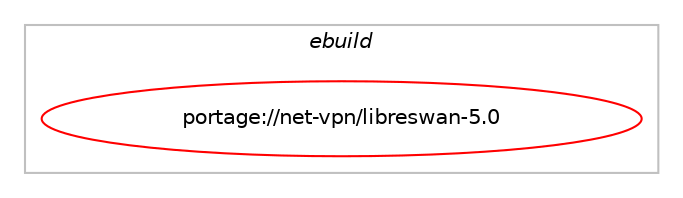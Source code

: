 digraph prolog {

# *************
# Graph options
# *************

newrank=true;
concentrate=true;
compound=true;
graph [rankdir=LR,fontname=Helvetica,fontsize=10,ranksep=1.5];#, ranksep=2.5, nodesep=0.2];
edge  [arrowhead=vee];
node  [fontname=Helvetica,fontsize=10];

# **********
# The ebuild
# **********

subgraph cluster_leftcol {
color=gray;
label=<<i>ebuild</i>>;
id [label="portage://net-vpn/libreswan-5.0", color=red, width=4, href="../net-vpn/libreswan-5.0.svg"];
}

# ****************
# The dependencies
# ****************

subgraph cluster_midcol {
color=gray;
label=<<i>dependencies</i>>;
subgraph cluster_compile {
fillcolor="#eeeeee";
style=filled;
label=<<i>compile</i>>;
# *** BEGIN UNKNOWN DEPENDENCY TYPE (TODO) ***
# id -> equal(use_conditional_group(positive,caps,portage://net-vpn/libreswan-5.0,[package_dependency(portage://net-vpn/libreswan-5.0,install,no,sys-libs,libcap-ng,none,[,,],[],[])]))
# *** END UNKNOWN DEPENDENCY TYPE (TODO) ***

# *** BEGIN UNKNOWN DEPENDENCY TYPE (TODO) ***
# id -> equal(use_conditional_group(positive,curl,portage://net-vpn/libreswan-5.0,[package_dependency(portage://net-vpn/libreswan-5.0,install,no,net-misc,curl,none,[,,],[],[])]))
# *** END UNKNOWN DEPENDENCY TYPE (TODO) ***

# *** BEGIN UNKNOWN DEPENDENCY TYPE (TODO) ***
# id -> equal(use_conditional_group(positive,dnssec,portage://net-vpn/libreswan-5.0,[package_dependency(portage://net-vpn/libreswan-5.0,install,no,net-dns,unbound,greaterequal,[1.9.1,,-r1,1.9.1-r1],any_same_slot,[]),package_dependency(portage://net-vpn/libreswan-5.0,install,no,net-libs,ldns,none,[,,],any_same_slot,[]),package_dependency(portage://net-vpn/libreswan-5.0,install,no,net-dns,dnssec-root,none,[,,],[],[])]))
# *** END UNKNOWN DEPENDENCY TYPE (TODO) ***

# *** BEGIN UNKNOWN DEPENDENCY TYPE (TODO) ***
# id -> equal(use_conditional_group(positive,elibc_musl,portage://net-vpn/libreswan-5.0,[package_dependency(portage://net-vpn/libreswan-5.0,install,no,sys-libs,queue-standalone,none,[,,],[],[])]))
# *** END UNKNOWN DEPENDENCY TYPE (TODO) ***

# *** BEGIN UNKNOWN DEPENDENCY TYPE (TODO) ***
# id -> equal(use_conditional_group(positive,ldap,portage://net-vpn/libreswan-5.0,[package_dependency(portage://net-vpn/libreswan-5.0,install,no,net-nds,openldap,none,[,,],any_same_slot,[])]))
# *** END UNKNOWN DEPENDENCY TYPE (TODO) ***

# *** BEGIN UNKNOWN DEPENDENCY TYPE (TODO) ***
# id -> equal(use_conditional_group(positive,pam,portage://net-vpn/libreswan-5.0,[package_dependency(portage://net-vpn/libreswan-5.0,install,no,sys-libs,pam,none,[,,],[],[])]))
# *** END UNKNOWN DEPENDENCY TYPE (TODO) ***

# *** BEGIN UNKNOWN DEPENDENCY TYPE (TODO) ***
# id -> equal(use_conditional_group(positive,seccomp,portage://net-vpn/libreswan-5.0,[package_dependency(portage://net-vpn/libreswan-5.0,install,no,sys-libs,libseccomp,none,[,,],[],[])]))
# *** END UNKNOWN DEPENDENCY TYPE (TODO) ***

# *** BEGIN UNKNOWN DEPENDENCY TYPE (TODO) ***
# id -> equal(use_conditional_group(positive,selinux,portage://net-vpn/libreswan-5.0,[package_dependency(portage://net-vpn/libreswan-5.0,install,no,sys-libs,libselinux,none,[,,],[],[])]))
# *** END UNKNOWN DEPENDENCY TYPE (TODO) ***

# *** BEGIN UNKNOWN DEPENDENCY TYPE (TODO) ***
# id -> equal(use_conditional_group(positive,systemd,portage://net-vpn/libreswan-5.0,[package_dependency(portage://net-vpn/libreswan-5.0,install,no,sys-apps,systemd,none,[,,],[slot(0),equal],[])]))
# *** END UNKNOWN DEPENDENCY TYPE (TODO) ***

# *** BEGIN UNKNOWN DEPENDENCY TYPE (TODO) ***
# id -> equal(package_dependency(portage://net-vpn/libreswan-5.0,install,no,dev-libs,gmp,none,[,,],[slot(0),equal],[]))
# *** END UNKNOWN DEPENDENCY TYPE (TODO) ***

# *** BEGIN UNKNOWN DEPENDENCY TYPE (TODO) ***
# id -> equal(package_dependency(portage://net-vpn/libreswan-5.0,install,no,dev-libs,libevent,none,[,,],[slot(0),equal],[]))
# *** END UNKNOWN DEPENDENCY TYPE (TODO) ***

# *** BEGIN UNKNOWN DEPENDENCY TYPE (TODO) ***
# id -> equal(package_dependency(portage://net-vpn/libreswan-5.0,install,no,dev-libs,nspr,none,[,,],[],[]))
# *** END UNKNOWN DEPENDENCY TYPE (TODO) ***

# *** BEGIN UNKNOWN DEPENDENCY TYPE (TODO) ***
# id -> equal(package_dependency(portage://net-vpn/libreswan-5.0,install,no,dev-libs,nss,greaterequal,[3.42,,,3.42],[],[]))
# *** END UNKNOWN DEPENDENCY TYPE (TODO) ***

# *** BEGIN UNKNOWN DEPENDENCY TYPE (TODO) ***
# id -> equal(package_dependency(portage://net-vpn/libreswan-5.0,install,no,sys-kernel,linux-headers,greaterequal,[4.19,,,4.19],[],[]))
# *** END UNKNOWN DEPENDENCY TYPE (TODO) ***

# *** BEGIN UNKNOWN DEPENDENCY TYPE (TODO) ***
# id -> equal(package_dependency(portage://net-vpn/libreswan-5.0,install,no,virtual,libcrypt,none,[,,],any_same_slot,[]))
# *** END UNKNOWN DEPENDENCY TYPE (TODO) ***

}
subgraph cluster_compileandrun {
fillcolor="#eeeeee";
style=filled;
label=<<i>compile and run</i>>;
}
subgraph cluster_run {
fillcolor="#eeeeee";
style=filled;
label=<<i>run</i>>;
# *** BEGIN UNKNOWN DEPENDENCY TYPE (TODO) ***
# id -> equal(use_conditional_group(positive,caps,portage://net-vpn/libreswan-5.0,[package_dependency(portage://net-vpn/libreswan-5.0,run,no,sys-libs,libcap-ng,none,[,,],[],[])]))
# *** END UNKNOWN DEPENDENCY TYPE (TODO) ***

# *** BEGIN UNKNOWN DEPENDENCY TYPE (TODO) ***
# id -> equal(use_conditional_group(positive,curl,portage://net-vpn/libreswan-5.0,[package_dependency(portage://net-vpn/libreswan-5.0,run,no,net-misc,curl,none,[,,],[],[])]))
# *** END UNKNOWN DEPENDENCY TYPE (TODO) ***

# *** BEGIN UNKNOWN DEPENDENCY TYPE (TODO) ***
# id -> equal(use_conditional_group(positive,dnssec,portage://net-vpn/libreswan-5.0,[package_dependency(portage://net-vpn/libreswan-5.0,run,no,net-dns,unbound,greaterequal,[1.9.1,,-r1,1.9.1-r1],any_same_slot,[]),package_dependency(portage://net-vpn/libreswan-5.0,run,no,net-libs,ldns,none,[,,],any_same_slot,[]),package_dependency(portage://net-vpn/libreswan-5.0,run,no,net-dns,dnssec-root,none,[,,],[],[])]))
# *** END UNKNOWN DEPENDENCY TYPE (TODO) ***

# *** BEGIN UNKNOWN DEPENDENCY TYPE (TODO) ***
# id -> equal(use_conditional_group(positive,ldap,portage://net-vpn/libreswan-5.0,[package_dependency(portage://net-vpn/libreswan-5.0,run,no,net-nds,openldap,none,[,,],any_same_slot,[])]))
# *** END UNKNOWN DEPENDENCY TYPE (TODO) ***

# *** BEGIN UNKNOWN DEPENDENCY TYPE (TODO) ***
# id -> equal(use_conditional_group(positive,pam,portage://net-vpn/libreswan-5.0,[package_dependency(portage://net-vpn/libreswan-5.0,run,no,sys-libs,pam,none,[,,],[],[])]))
# *** END UNKNOWN DEPENDENCY TYPE (TODO) ***

# *** BEGIN UNKNOWN DEPENDENCY TYPE (TODO) ***
# id -> equal(use_conditional_group(positive,seccomp,portage://net-vpn/libreswan-5.0,[package_dependency(portage://net-vpn/libreswan-5.0,run,no,sys-libs,libseccomp,none,[,,],[],[])]))
# *** END UNKNOWN DEPENDENCY TYPE (TODO) ***

# *** BEGIN UNKNOWN DEPENDENCY TYPE (TODO) ***
# id -> equal(use_conditional_group(positive,selinux,portage://net-vpn/libreswan-5.0,[package_dependency(portage://net-vpn/libreswan-5.0,run,no,sec-policy,selinux-ipsec,none,[,,],[],[])]))
# *** END UNKNOWN DEPENDENCY TYPE (TODO) ***

# *** BEGIN UNKNOWN DEPENDENCY TYPE (TODO) ***
# id -> equal(use_conditional_group(positive,selinux,portage://net-vpn/libreswan-5.0,[package_dependency(portage://net-vpn/libreswan-5.0,run,no,sys-libs,libselinux,none,[,,],[],[])]))
# *** END UNKNOWN DEPENDENCY TYPE (TODO) ***

# *** BEGIN UNKNOWN DEPENDENCY TYPE (TODO) ***
# id -> equal(use_conditional_group(positive,systemd,portage://net-vpn/libreswan-5.0,[package_dependency(portage://net-vpn/libreswan-5.0,run,no,sys-apps,systemd,none,[,,],[slot(0),equal],[])]))
# *** END UNKNOWN DEPENDENCY TYPE (TODO) ***

# *** BEGIN UNKNOWN DEPENDENCY TYPE (TODO) ***
# id -> equal(package_dependency(portage://net-vpn/libreswan-5.0,run,no,dev-libs,gmp,none,[,,],[slot(0),equal],[]))
# *** END UNKNOWN DEPENDENCY TYPE (TODO) ***

# *** BEGIN UNKNOWN DEPENDENCY TYPE (TODO) ***
# id -> equal(package_dependency(portage://net-vpn/libreswan-5.0,run,no,dev-libs,libevent,none,[,,],[slot(0),equal],[]))
# *** END UNKNOWN DEPENDENCY TYPE (TODO) ***

# *** BEGIN UNKNOWN DEPENDENCY TYPE (TODO) ***
# id -> equal(package_dependency(portage://net-vpn/libreswan-5.0,run,no,dev-libs,nspr,none,[,,],[],[]))
# *** END UNKNOWN DEPENDENCY TYPE (TODO) ***

# *** BEGIN UNKNOWN DEPENDENCY TYPE (TODO) ***
# id -> equal(package_dependency(portage://net-vpn/libreswan-5.0,run,no,dev-libs,nss,greaterequal,[3.42,,,3.42],[],[]))
# *** END UNKNOWN DEPENDENCY TYPE (TODO) ***

# *** BEGIN UNKNOWN DEPENDENCY TYPE (TODO) ***
# id -> equal(package_dependency(portage://net-vpn/libreswan-5.0,run,no,dev-libs,nss,none,[,,],[],[use(enable(utils),positive)]))
# *** END UNKNOWN DEPENDENCY TYPE (TODO) ***

# *** BEGIN UNKNOWN DEPENDENCY TYPE (TODO) ***
# id -> equal(package_dependency(portage://net-vpn/libreswan-5.0,run,no,sys-apps,iproute2,none,[,,],[],[]))
# *** END UNKNOWN DEPENDENCY TYPE (TODO) ***

# *** BEGIN UNKNOWN DEPENDENCY TYPE (TODO) ***
# id -> equal(package_dependency(portage://net-vpn/libreswan-5.0,run,no,sys-kernel,linux-headers,greaterequal,[4.19,,,4.19],[],[]))
# *** END UNKNOWN DEPENDENCY TYPE (TODO) ***

# *** BEGIN UNKNOWN DEPENDENCY TYPE (TODO) ***
# id -> equal(package_dependency(portage://net-vpn/libreswan-5.0,run,no,virtual,libcrypt,none,[,,],any_same_slot,[]))
# *** END UNKNOWN DEPENDENCY TYPE (TODO) ***

# *** BEGIN UNKNOWN DEPENDENCY TYPE (TODO) ***
# id -> equal(package_dependency(portage://net-vpn/libreswan-5.0,run,no,virtual,tmpfiles,none,[,,],[],[]))
# *** END UNKNOWN DEPENDENCY TYPE (TODO) ***

# *** BEGIN UNKNOWN DEPENDENCY TYPE (TODO) ***
# id -> equal(package_dependency(portage://net-vpn/libreswan-5.0,run,weak,net-vpn,strongswan,none,[,,],[],[]))
# *** END UNKNOWN DEPENDENCY TYPE (TODO) ***

}
}

# **************
# The candidates
# **************

subgraph cluster_choices {
rank=same;
color=gray;
label=<<i>candidates</i>>;

}

}
